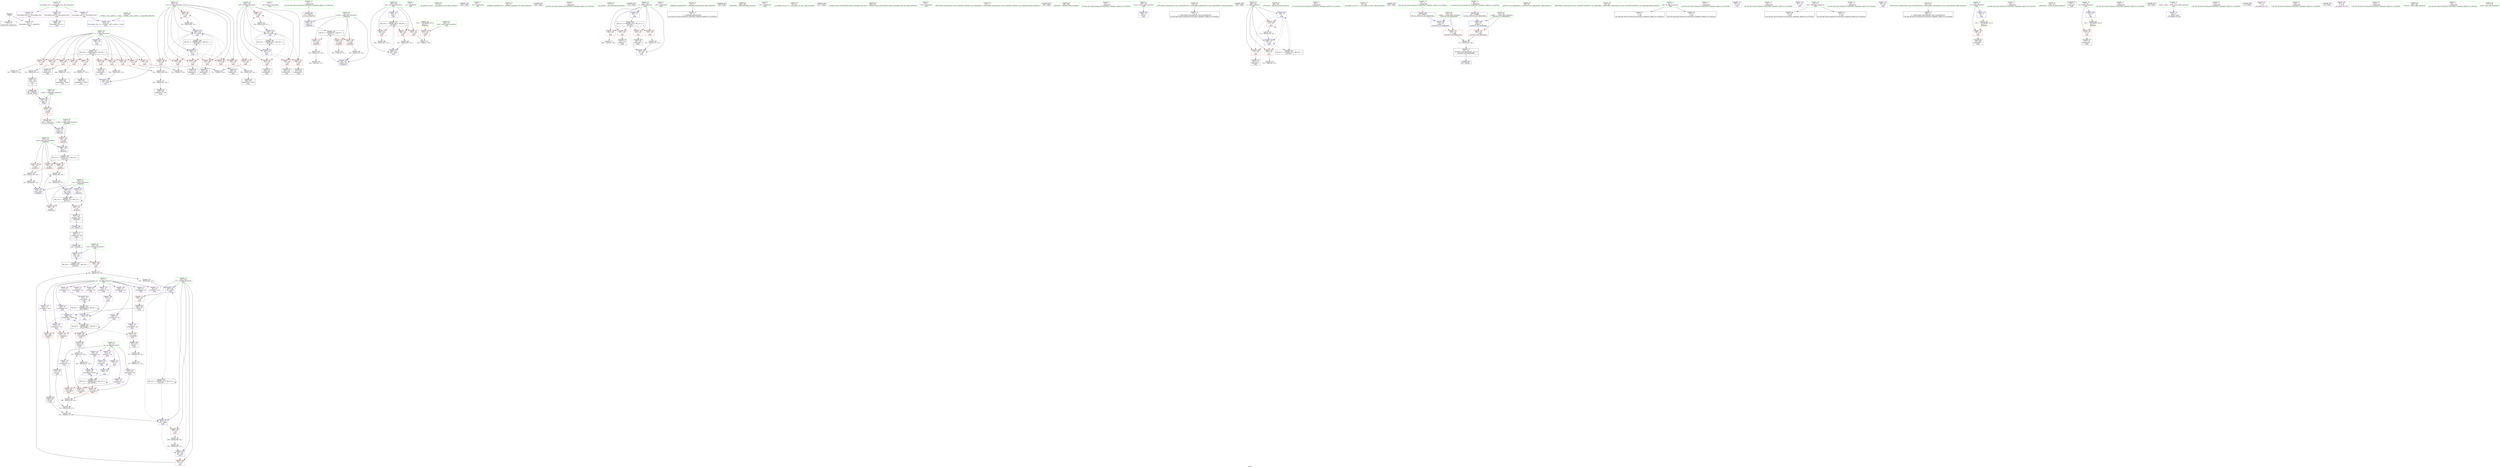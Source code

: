 digraph "SVFG" {
	label="SVFG";

	Node0x559309c1d460 [shape=record,color=grey,label="{NodeID: 0\nNullPtr}"];
	Node0x559309c1d460 -> Node0x559309c2fd50[style=solid];
	Node0x559309c1d460 -> Node0x559309c375d0[style=solid];
	Node0x559309c31900 [shape=record,color=blue,label="{NodeID: 194\n124\<--122\nb.addr\<--b\n_Z4cpowxx\n}"];
	Node0x559309c31900 -> Node0x559309c345f0[style=dashed];
	Node0x559309c2e970 [shape=record,color=purple,label="{NodeID: 111\n303\<--25\narrayidx44\<--res\nmain\n}"];
	Node0x559309c2cb80 [shape=record,color=green,label="{NodeID: 28\n28\<--30\nps\<--ps_field_insensitive\nGlob }"];
	Node0x559309c2cb80 -> Node0x559309c33860[style=solid];
	Node0x559309c2cb80 -> Node0x559309c33930[style=solid];
	Node0x559309c2cb80 -> Node0x559309c33a00[style=solid];
	Node0x559309c2cb80 -> Node0x559309c33ad0[style=solid];
	Node0x559309c2cb80 -> Node0x559309c33ba0[style=solid];
	Node0x559309c2cb80 -> Node0x559309c33c70[style=solid];
	Node0x559309c40240 [shape=record,color=grey,label="{NodeID: 305\n160 = Binary(158, 159, )\n}"];
	Node0x559309c40240 -> Node0x559309c403c0[style=solid];
	Node0x559309c39f60 [shape=record,color=blue,label="{NodeID: 222\n186\<--344\ni11\<--inc69\nmain\n}"];
	Node0x559309c39f60 -> Node0x559309c4fd60[style=dashed];
	Node0x559309c34ad0 [shape=record,color=red,label="{NodeID: 139\n159\<--128\n\<--pow\n_Z4cpowxx\n}"];
	Node0x559309c34ad0 -> Node0x559309c40240[style=solid];
	Node0x559309c2f440 [shape=record,color=green,label="{NodeID: 56\n190\<--191\nj15\<--j15_field_insensitive\nmain\n}"];
	Node0x559309c2f440 -> Node0x559309c35cb0[style=solid];
	Node0x559309c2f440 -> Node0x559309c35d80[style=solid];
	Node0x559309c2f440 -> Node0x559309c35e50[style=solid];
	Node0x559309c2f440 -> Node0x559309c35f20[style=solid];
	Node0x559309c2f440 -> Node0x559309c35ff0[style=solid];
	Node0x559309c2f440 -> Node0x559309c360c0[style=solid];
	Node0x559309c2f440 -> Node0x559309c36190[style=solid];
	Node0x559309c2f440 -> Node0x559309c39810[style=solid];
	Node0x559309c2f440 -> Node0x559309c39c20[style=solid];
	Node0x559309c36190 [shape=record,color=red,label="{NodeID: 167\n309\<--190\n\<--j15\nmain\n}"];
	Node0x559309c36190 -> Node0x559309c40840[style=solid];
	Node0x559309c30d70 [shape=record,color=black,label="{NodeID: 84\n269\<--268\nidxprom26\<--sub25\nmain\n}"];
	Node0x559309c215a0 [shape=record,color=green,label="{NodeID: 1\n7\<--1\n__dso_handle\<--dummyObj\nGlob }"];
	Node0x559309c319d0 [shape=record,color=blue,label="{NodeID: 195\n126\<--123\ne.addr\<--e\n_Z4cpowxx\n}"];
	Node0x559309c319d0 -> Node0x559309c4d560[style=dashed];
	Node0x559309c2ea40 [shape=record,color=purple,label="{NodeID: 112\n306\<--25\narrayidx46\<--res\nmain\n}"];
	Node0x559309c2ea40 -> Node0x559309c39b50[style=solid];
	Node0x559309c2cc50 [shape=record,color=green,label="{NodeID: 29\n37\<--41\nllvm.global_ctors\<--llvm.global_ctors_field_insensitive\nGlob }"];
	Node0x559309c2cc50 -> Node0x559309c33fb0[style=solid];
	Node0x559309c2cc50 -> Node0x559309c340b0[style=solid];
	Node0x559309c2cc50 -> Node0x559309c341b0[style=solid];
	Node0x5593098a1570 [shape=record,color=black,label="{NodeID: 389\n174 = PHI(121, )\n}"];
	Node0x5593098a1570 -> Node0x559309c307c0[style=solid];
	Node0x559309c403c0 [shape=record,color=grey,label="{NodeID: 306\n161 = Binary(160, 152, )\n}"];
	Node0x559309c403c0 -> Node0x559309c31de0[style=solid];
	Node0x559309c3a030 [shape=record,color=blue,label="{NodeID: 223\n198\<--21\ntest\<--\nmain\n}"];
	Node0x559309c3a030 -> Node0x559309c4f860[style=dashed];
	Node0x559309c34ba0 [shape=record,color=red,label="{NodeID: 140\n148\<--130\n\<--res\n_Z4cpowxx\n}"];
	Node0x559309c34ba0 -> Node0x559309c3e440[style=solid];
	Node0x559309c2f510 [shape=record,color=green,label="{NodeID: 57\n192\<--193\ntot\<--tot_field_insensitive\nmain\n}"];
	Node0x559309c2f510 -> Node0x559309c36260[style=solid];
	Node0x559309c2f510 -> Node0x559309c36330[style=solid];
	Node0x559309c2f510 -> Node0x559309c36400[style=solid];
	Node0x559309c2f510 -> Node0x559309c398e0[style=solid];
	Node0x559309c2f510 -> Node0x559309c399b0[style=solid];
	Node0x559309c2f510 -> Node0x559309c39a80[style=solid];
	Node0x559309c36260 [shape=record,color=red,label="{NodeID: 168\n289\<--192\n\<--tot\nmain\n}"];
	Node0x559309c36260 -> Node0x559309c3eec0[style=solid];
	Node0x559309c30e40 [shape=record,color=black,label="{NodeID: 85\n272\<--271\nidxprom28\<--\nmain\n}"];
	Node0x559309c1d720 [shape=record,color=green,label="{NodeID: 2\n12\<--1\n.str\<--dummyObj\nGlob }"];
	Node0x559309c31aa0 [shape=record,color=blue,label="{NodeID: 196\n128\<--134\npow\<--\n_Z4cpowxx\n}"];
	Node0x559309c31aa0 -> Node0x559309c4d060[style=dashed];
	Node0x559309c2eb10 [shape=record,color=purple,label="{NodeID: 113\n325\<--25\narrayidx57\<--res\nmain\n}"];
	Node0x559309c2cd20 [shape=record,color=green,label="{NodeID: 30\n42\<--43\n__cxx_global_var_init\<--__cxx_global_var_init_field_insensitive\n}"];
	Node0x559309c65760 [shape=record,color=black,label="{NodeID: 390\n380 = PHI()\n}"];
	Node0x559309c40540 [shape=record,color=grey,label="{NodeID: 307\n245 = Binary(244, 222, )\n}"];
	Node0x559309c40540 -> Node0x559309c30b00[style=solid];
	Node0x559309c3a100 [shape=record,color=blue,label="{NodeID: 224\n198\<--387\ntest\<--inc91\nmain\n}"];
	Node0x559309c3a100 -> Node0x559309c4f860[style=dashed];
	Node0x559309c34c70 [shape=record,color=red,label="{NodeID: 141\n164\<--130\n\<--res\n_Z4cpowxx\n}"];
	Node0x559309c34c70 -> Node0x559309c306f0[style=solid];
	Node0x559309c2f5e0 [shape=record,color=green,label="{NodeID: 58\n194\<--195\nj50\<--j50_field_insensitive\nmain\n}"];
	Node0x559309c2f5e0 -> Node0x559309c364d0[style=solid];
	Node0x559309c2f5e0 -> Node0x559309c365a0[style=solid];
	Node0x559309c2f5e0 -> Node0x559309c36670[style=solid];
	Node0x559309c2f5e0 -> Node0x559309c36740[style=solid];
	Node0x559309c2f5e0 -> Node0x559309c36810[style=solid];
	Node0x559309c2f5e0 -> Node0x559309c39cf0[style=solid];
	Node0x559309c2f5e0 -> Node0x559309c39e90[style=solid];
	Node0x559309c36330 [shape=record,color=red,label="{NodeID: 169\n294\<--192\n\<--tot\nmain\n}"];
	Node0x559309c36330 -> Node0x559309c40e40[style=solid];
	Node0x559309c30f10 [shape=record,color=black,label="{NodeID: 86\n275\<--274\nconv30\<--\nmain\n}"];
	Node0x559309c30f10 -> Node0x559309c3f7c0[style=solid];
	Node0x559309c1e6d0 [shape=record,color=green,label="{NodeID: 3\n18\<--1\n.str.3\<--dummyObj\nGlob }"];
	Node0x559309c31b70 [shape=record,color=blue,label="{NodeID: 197\n130\<--137\nres\<--\n_Z4cpowxx\n}"];
	Node0x559309c31b70 -> Node0x559309c4da60[style=dashed];
	Node0x559309c2ebe0 [shape=record,color=purple,label="{NodeID: 114\n328\<--25\narrayidx59\<--res\nmain\n}"];
	Node0x559309c2ebe0 -> Node0x559309c37030[style=solid];
	Node0x559309c2cdf0 [shape=record,color=green,label="{NodeID: 31\n46\<--47\n_ZNSt8ios_base4InitC1Ev\<--_ZNSt8ios_base4InitC1Ev_field_insensitive\n}"];
	Node0x559309c65830 [shape=record,color=black,label="{NodeID: 391\n384 = PHI()\n}"];
	Node0x559309c406c0 [shape=record,color=grey,label="{NodeID: 308\n156 = Binary(155, 145, )\n}"];
	Node0x559309c406c0 -> Node0x559309c31d10[style=solid];
	Node0x559309c34d40 [shape=record,color=red,label="{NodeID: 142\n173\<--170\n\<--x.addr\n_Z3invx\n|{<s0>8}}"];
	Node0x559309c34d40:s0 -> Node0x559309c662e0[style=solid,color=red];
	Node0x559309c2f6b0 [shape=record,color=green,label="{NodeID: 59\n196\<--197\nntest\<--ntest_field_insensitive\nmain\n}"];
	Node0x559309c2f6b0 -> Node0x559309c368e0[style=solid];
	Node0x559309c4f860 [shape=record,color=black,label="{NodeID: 336\nMR_38V_3 = PHI(MR_38V_4, MR_38V_2, )\npts\{199 \}\n}"];
	Node0x559309c4f860 -> Node0x559309c369b0[style=dashed];
	Node0x559309c4f860 -> Node0x559309c36a80[style=dashed];
	Node0x559309c4f860 -> Node0x559309c36b50[style=dashed];
	Node0x559309c4f860 -> Node0x559309c3a100[style=dashed];
	Node0x559309c36400 [shape=record,color=red,label="{NodeID: 170\n299\<--192\n\<--tot\nmain\n}"];
	Node0x559309c36400 -> Node0x559309c31250[style=solid];
	Node0x559309c30fe0 [shape=record,color=black,label="{NodeID: 87\n279\<--278\nidxprom33\<--sub32\nmain\n}"];
	Node0x559309c21cd0 [shape=record,color=green,label="{NodeID: 4\n21\<--1\n\<--dummyObj\nCan only get source location for instruction, argument, global var or function.}"];
	Node0x559309c31c40 [shape=record,color=blue,label="{NodeID: 198\n130\<--151\nres\<--rem1\n_Z4cpowxx\n}"];
	Node0x559309c31c40 -> Node0x559309c4da60[style=dashed];
	Node0x559309c2ecb0 [shape=record,color=purple,label="{NodeID: 115\n371\<--25\narrayidx82\<--res\nmain\n}"];
	Node0x559309c2cec0 [shape=record,color=green,label="{NodeID: 32\n52\<--53\n__cxa_atexit\<--__cxa_atexit_field_insensitive\n}"];
	Node0x559309c65900 [shape=record,color=black,label="{NodeID: 392\n347 = PHI()\n}"];
	Node0x559309c40840 [shape=record,color=grey,label="{NodeID: 309\n310 = Binary(309, 222, )\n}"];
	Node0x559309c40840 -> Node0x559309c39c20[style=solid];
	Node0x559309c34e10 [shape=record,color=red,label="{NodeID: 143\n203\<--182\n\<--i\nmain\n}"];
	Node0x559309c34e10 -> Node0x559309c41440[style=solid];
	Node0x559309c2f780 [shape=record,color=green,label="{NodeID: 60\n198\<--199\ntest\<--test_field_insensitive\nmain\n}"];
	Node0x559309c2f780 -> Node0x559309c369b0[style=solid];
	Node0x559309c2f780 -> Node0x559309c36a80[style=solid];
	Node0x559309c2f780 -> Node0x559309c36b50[style=solid];
	Node0x559309c2f780 -> Node0x559309c3a030[style=solid];
	Node0x559309c2f780 -> Node0x559309c3a100[style=solid];
	Node0x559309c4fd60 [shape=record,color=black,label="{NodeID: 337\nMR_26V_3 = PHI(MR_26V_4, MR_26V_2, )\npts\{187 \}\n}"];
	Node0x559309c4fd60 -> Node0x559309c353c0[style=dashed];
	Node0x559309c4fd60 -> Node0x559309c35490[style=dashed];
	Node0x559309c4fd60 -> Node0x559309c35560[style=dashed];
	Node0x559309c4fd60 -> Node0x559309c35630[style=dashed];
	Node0x559309c4fd60 -> Node0x559309c35700[style=dashed];
	Node0x559309c4fd60 -> Node0x559309c357d0[style=dashed];
	Node0x559309c4fd60 -> Node0x559309c358a0[style=dashed];
	Node0x559309c4fd60 -> Node0x559309c35970[style=dashed];
	Node0x559309c4fd60 -> Node0x559309c35a40[style=dashed];
	Node0x559309c4fd60 -> Node0x559309c35b10[style=dashed];
	Node0x559309c4fd60 -> Node0x559309c39f60[style=dashed];
	Node0x559309c364d0 [shape=record,color=red,label="{NodeID: 171\n315\<--194\n\<--j50\nmain\n}"];
	Node0x559309c364d0 -> Node0x559309c418c0[style=solid];
	Node0x559309c310b0 [shape=record,color=black,label="{NodeID: 88\n283\<--282\nidxprom36\<--sub35\nmain\n}"];
	Node0x559309c21d60 [shape=record,color=green,label="{NodeID: 5\n31\<--1\n.str.4\<--dummyObj\nGlob }"];
	Node0x559309c31d10 [shape=record,color=blue,label="{NodeID: 199\n126\<--156\ne.addr\<--div\n_Z4cpowxx\n}"];
	Node0x559309c31d10 -> Node0x559309c4d560[style=dashed];
	Node0x559309c33790 [shape=record,color=purple,label="{NodeID: 116\n374\<--25\narrayidx84\<--res\nmain\n}"];
	Node0x559309c33790 -> Node0x559309c37100[style=solid];
	Node0x559309c2cf90 [shape=record,color=green,label="{NodeID: 33\n51\<--57\n_ZNSt8ios_base4InitD1Ev\<--_ZNSt8ios_base4InitD1Ev_field_insensitive\n}"];
	Node0x559309c2cf90 -> Node0x559309c30320[style=solid];
	Node0x559309c659d0 [shape=record,color=black,label="{NodeID: 393\n356 = PHI()\n}"];
	Node0x559309c409c0 [shape=record,color=grey,label="{NodeID: 310\n261 = Binary(259, 260, )\n}"];
	Node0x559309c409c0 -> Node0x559309c40b40[style=solid];
	Node0x559309c34ee0 [shape=record,color=red,label="{NodeID: 144\n212\<--182\n\<--i\nmain\n}"];
	Node0x559309c34ee0 -> Node0x559309c30890[style=solid];
	Node0x559309c2f850 [shape=record,color=green,label="{NodeID: 61\n348\<--349\n_ZNSirsERi\<--_ZNSirsERi_field_insensitive\n}"];
	Node0x559309c50260 [shape=record,color=black,label="{NodeID: 338\nMR_28V_2 = PHI(MR_28V_3, MR_28V_1, )\npts\{189 \}\n}"];
	Node0x559309c50260 -> Node0x559309c39740[style=dashed];
	Node0x559309c365a0 [shape=record,color=red,label="{NodeID: 172\n319\<--194\n\<--j50\nmain\n}"];
	Node0x559309c365a0 -> Node0x559309c314c0[style=solid];
	Node0x559309c31180 [shape=record,color=black,label="{NodeID: 89\n286\<--285\nconv38\<--\nmain\n}"];
	Node0x559309c31180 -> Node0x559309c3f940[style=solid];
	Node0x559309c20b90 [shape=record,color=green,label="{NodeID: 6\n33\<--1\n.str.5\<--dummyObj\nGlob }"];
	Node0x559309c31de0 [shape=record,color=blue,label="{NodeID: 200\n128\<--161\npow\<--rem3\n_Z4cpowxx\n}"];
	Node0x559309c31de0 -> Node0x559309c4d060[style=dashed];
	Node0x559309c33860 [shape=record,color=purple,label="{NodeID: 117\n227\<--28\narrayidx7\<--ps\nmain\n}"];
	Node0x559309c33860 -> Node0x559309c32390[style=solid];
	Node0x559309c2d060 [shape=record,color=green,label="{NodeID: 34\n64\<--65\n__cxx_global_var_init.1\<--__cxx_global_var_init.1_field_insensitive\n}"];
	Node0x559309c65ad0 [shape=record,color=black,label="{NodeID: 394\n357 = PHI()\n}"];
	Node0x559309c40b40 [shape=record,color=grey,label="{NodeID: 311\n262 = Binary(261, 222, )\n}"];
	Node0x559309c40b40 -> Node0x559309c30ca0[style=solid];
	Node0x559309c34fb0 [shape=record,color=red,label="{NodeID: 145\n225\<--182\n\<--i\nmain\n}"];
	Node0x559309c34fb0 -> Node0x559309c30a30[style=solid];
	Node0x559309c2f950 [shape=record,color=green,label="{NodeID: 62\n360\<--361\n_ZStlsISt11char_traitsIcEERSt13basic_ostreamIcT_ES5_PKc\<--_ZStlsISt11char_traitsIcEERSt13basic_ostreamIcT_ES5_PKc_field_insensitive\n}"];
	Node0x559309c50f70 [shape=record,color=black,label="{NodeID: 339\nMR_30V_2 = PHI(MR_30V_4, MR_30V_1, )\npts\{191 \}\n}"];
	Node0x559309c50f70 -> Node0x559309c39810[style=dashed];
	Node0x559309c36670 [shape=record,color=red,label="{NodeID: 173\n326\<--194\n\<--j50\nmain\n}"];
	Node0x559309c36670 -> Node0x559309c31660[style=solid];
	Node0x559309c31250 [shape=record,color=black,label="{NodeID: 90\n300\<--299\nconv42\<--\nmain\n}"];
	Node0x559309c31250 -> Node0x559309c39b50[style=solid];
	Node0x559309c20c20 [shape=record,color=green,label="{NodeID: 7\n35\<--1\n.str.6\<--dummyObj\nGlob }"];
	Node0x559309c31eb0 [shape=record,color=blue,label="{NodeID: 201\n170\<--169\nx.addr\<--x\n_Z3invx\n}"];
	Node0x559309c31eb0 -> Node0x559309c34d40[style=dashed];
	Node0x559309c33930 [shape=record,color=purple,label="{NodeID: 118\n236\<--28\n\<--ps\nmain\n}"];
	Node0x559309c33930 -> Node0x559309c32600[style=solid];
	Node0x559309c2d160 [shape=record,color=green,label="{NodeID: 35\n70\<--71\n_ZNSt14basic_ifstreamIcSt11char_traitsIcEEC1EPKcSt13_Ios_Openmode\<--_ZNSt14basic_ifstreamIcSt11char_traitsIcEEC1EPKcSt13_Ios_Openmode_field_insensitive\n}"];
	Node0x559309c65ba0 [shape=record,color=black,label="{NodeID: 395\n359 = PHI()\n}"];
	Node0x559309c40cc0 [shape=record,color=grey,label="{NodeID: 312\n331 = Binary(322, 330, )\n}"];
	Node0x559309c40cc0 -> Node0x559309c40fc0[style=solid];
	Node0x559309c35080 [shape=record,color=red,label="{NodeID: 146\n230\<--182\n\<--i\nmain\n}"];
	Node0x559309c35080 -> Node0x559309c3ebc0[style=solid];
	Node0x559309c2fa50 [shape=record,color=green,label="{NodeID: 63\n365\<--366\n_ZNSolsEi\<--_ZNSolsEi_field_insensitive\n}"];
	Node0x559309c51060 [shape=record,color=black,label="{NodeID: 340\nMR_32V_2 = PHI(MR_32V_3, MR_32V_1, )\npts\{193 \}\n}"];
	Node0x559309c51060 -> Node0x559309c398e0[style=dashed];
	Node0x559309c51060 -> Node0x559309c51060[style=dashed];
	Node0x559309c36740 [shape=record,color=red,label="{NodeID: 174\n333\<--194\n\<--j50\nmain\n}"];
	Node0x559309c36740 -> Node0x559309c2de10[style=solid];
	Node0x559309c31320 [shape=record,color=black,label="{NodeID: 91\n302\<--301\nidxprom43\<--\nmain\n}"];
	Node0x559309c211e0 [shape=record,color=green,label="{NodeID: 8\n38\<--1\n\<--dummyObj\nCan only get source location for instruction, argument, global var or function.}"];
	Node0x559309c3e440 [shape=record,color=grey,label="{NodeID: 285\n150 = Binary(148, 149, )\n}"];
	Node0x559309c3e440 -> Node0x559309c3e5c0[style=solid];
	Node0x559309c31f80 [shape=record,color=blue,label="{NodeID: 202\n180\<--21\nretval\<--\nmain\n}"];
	Node0x559309c33a00 [shape=record,color=purple,label="{NodeID: 119\n257\<--28\narrayidx20\<--ps\nmain\n}"];
	Node0x559309c33a00 -> Node0x559309c36c20[style=solid];
	Node0x559309c2d260 [shape=record,color=green,label="{NodeID: 36\n74\<--80\n_ZNSt14basic_ifstreamIcSt11char_traitsIcEED1Ev\<--_ZNSt14basic_ifstreamIcSt11char_traitsIcEED1Ev_field_insensitive\n}"];
	Node0x559309c2d260 -> Node0x559309c30420[style=solid];
	Node0x559309c65cd0 [shape=record,color=black,label="{NodeID: 396\n364 = PHI()\n}"];
	Node0x559309c40e40 [shape=record,color=grey,label="{NodeID: 313\n296 = Binary(294, 295, )\n}"];
	Node0x559309c40e40 -> Node0x559309c41140[style=solid];
	Node0x559309c35150 [shape=record,color=red,label="{NodeID: 147\n209\<--184\n\<--j\nmain\n}"];
	Node0x559309c35150 -> Node0x559309c412c0[style=solid];
	Node0x559309c2fb50 [shape=record,color=green,label="{NodeID: 64\n381\<--382\n_ZNSolsEx\<--_ZNSolsEx_field_insensitive\n}"];
	Node0x559309c51560 [shape=record,color=black,label="{NodeID: 341\nMR_34V_2 = PHI(MR_34V_4, MR_34V_1, )\npts\{195 \}\n}"];
	Node0x559309c51560 -> Node0x559309c39cf0[style=dashed];
	Node0x559309c36810 [shape=record,color=red,label="{NodeID: 175\n338\<--194\n\<--j50\nmain\n}"];
	Node0x559309c36810 -> Node0x559309c3ed40[style=solid];
	Node0x559309c313f0 [shape=record,color=black,label="{NodeID: 92\n305\<--304\nidxprom45\<--\nmain\n}"];
	Node0x559309c21270 [shape=record,color=green,label="{NodeID: 9\n69\<--1\n\<--dummyObj\nCan only get source location for instruction, argument, global var or function.}"];
	Node0x559309c3e5c0 [shape=record,color=grey,label="{NodeID: 286\n151 = Binary(150, 152, )\n}"];
	Node0x559309c3e5c0 -> Node0x559309c31c40[style=solid];
	Node0x559309c32050 [shape=record,color=blue,label="{NodeID: 203\n182\<--21\ni\<--\nmain\n}"];
	Node0x559309c32050 -> Node0x559309c4bc60[style=dashed];
	Node0x559309c33ad0 [shape=record,color=purple,label="{NodeID: 120\n264\<--28\narrayidx23\<--ps\nmain\n}"];
	Node0x559309c33ad0 -> Node0x559309c36cf0[style=solid];
	Node0x559309c2d360 [shape=record,color=green,label="{NodeID: 37\n83\<--84\n__cxx_global_var_init.2\<--__cxx_global_var_init.2_field_insensitive\n}"];
	Node0x559309c65dd0 [shape=record,color=black,label="{NodeID: 397\n368 = PHI()\n}"];
	Node0x559309c40fc0 [shape=record,color=grey,label="{NodeID: 314\n332 = Binary(331, 152, )\n}"];
	Node0x559309c40fc0 -> Node0x559309c39dc0[style=solid];
	Node0x559309c35220 [shape=record,color=red,label="{NodeID: 148\n215\<--184\n\<--j\nmain\n}"];
	Node0x559309c35220 -> Node0x559309c30960[style=solid];
	Node0x559309c2fc50 [shape=record,color=green,label="{NodeID: 65\n39\<--403\n_GLOBAL__sub_I_scottwu_1_0.cpp\<--_GLOBAL__sub_I_scottwu_1_0.cpp_field_insensitive\n}"];
	Node0x559309c2fc50 -> Node0x559309c374d0[style=solid];
	Node0x559309c51a60 [shape=record,color=black,label="{NodeID: 342\nMR_40V_6 = PHI(MR_40V_7, MR_40V_5, )\npts\{270000 \}\n}"];
	Node0x559309c51a60 -> Node0x559309c36dc0[style=dashed];
	Node0x559309c51a60 -> Node0x559309c36e90[style=dashed];
	Node0x559309c51a60 -> Node0x559309c37030[style=dashed];
	Node0x559309c51a60 -> Node0x559309c37100[style=dashed];
	Node0x559309c51a60 -> Node0x559309c39b50[style=dashed];
	Node0x559309c51a60 -> Node0x559309c51a60[style=dashed];
	Node0x559309c368e0 [shape=record,color=red,label="{NodeID: 176\n353\<--196\n\<--ntest\nmain\n}"];
	Node0x559309c368e0 -> Node0x559309c41d40[style=solid];
	Node0x559309c314c0 [shape=record,color=black,label="{NodeID: 93\n320\<--319\nidxprom54\<--\nmain\n}"];
	Node0x559309c21300 [shape=record,color=green,label="{NodeID: 10\n87\<--1\n\<--dummyObj\nCan only get source location for instruction, argument, global var or function.|{<s0>5}}"];
	Node0x559309c21300:s0 -> Node0x559309c65ea0[style=solid,color=red];
	Node0x559309c3e740 [shape=record,color=grey,label="{NodeID: 287\n268 = Binary(267, 222, )\n}"];
	Node0x559309c3e740 -> Node0x559309c30d70[style=solid];
	Node0x559309c32120 [shape=record,color=blue,label="{NodeID: 204\n184\<--21\nj\<--\nmain\n}"];
	Node0x559309c32120 -> Node0x559309c35150[style=dashed];
	Node0x559309c32120 -> Node0x559309c35220[style=dashed];
	Node0x559309c32120 -> Node0x559309c352f0[style=dashed];
	Node0x559309c32120 -> Node0x559309c322c0[style=dashed];
	Node0x559309c32120 -> Node0x559309c4c160[style=dashed];
	Node0x559309c33ba0 [shape=record,color=purple,label="{NodeID: 121\n321\<--28\narrayidx55\<--ps\nmain\n}"];
	Node0x559309c33ba0 -> Node0x559309c36f60[style=solid];
	Node0x559309c2d460 [shape=record,color=green,label="{NodeID: 38\n89\<--90\n_ZStorSt13_Ios_OpenmodeS_\<--_ZStorSt13_Ios_OpenmodeS__field_insensitive\n}"];
	Node0x559309c65ea0 [shape=record,color=black,label="{NodeID: 398\n100 = PHI(87, )\n0th arg _ZStorSt13_Ios_OpenmodeS_ }"];
	Node0x559309c65ea0 -> Node0x559309c31760[style=solid];
	Node0x559309c41140 [shape=record,color=grey,label="{NodeID: 315\n297 = Binary(296, 152, )\n}"];
	Node0x559309c41140 -> Node0x559309c39a80[style=solid];
	Node0x559309c352f0 [shape=record,color=red,label="{NodeID: 149\n220\<--184\n\<--j\nmain\n}"];
	Node0x559309c352f0 -> Node0x559309c3f1c0[style=solid];
	Node0x559309c2fd50 [shape=record,color=black,label="{NodeID: 66\n2\<--3\ndummyVal\<--dummyVal\n}"];
	Node0x559309c51f60 [shape=record,color=black,label="{NodeID: 343\nMR_42V_5 = PHI(MR_42V_6, MR_42V_4, )\npts\{300000 \}\n}"];
	Node0x559309c51f60 -> Node0x559309c36c20[style=dashed];
	Node0x559309c51f60 -> Node0x559309c36cf0[style=dashed];
	Node0x559309c51f60 -> Node0x559309c36f60[style=dashed];
	Node0x559309c51f60 -> Node0x559309c39dc0[style=dashed];
	Node0x559309c51f60 -> Node0x559309c51f60[style=dashed];
	Node0x559309c369b0 [shape=record,color=red,label="{NodeID: 177\n352\<--198\n\<--test\nmain\n}"];
	Node0x559309c369b0 -> Node0x559309c41d40[style=solid];
	Node0x559309c31590 [shape=record,color=black,label="{NodeID: 94\n324\<--323\nidxprom56\<--\nmain\n}"];
	Node0x559309c213d0 [shape=record,color=green,label="{NodeID: 11\n88\<--1\n\<--dummyObj\nCan only get source location for instruction, argument, global var or function.|{<s0>5}}"];
	Node0x559309c213d0:s0 -> Node0x559309c66060[style=solid,color=red];
	Node0x559309c3e8c0 [shape=record,color=grey,label="{NodeID: 288\n266 = Binary(258, 265, )\n}"];
	Node0x559309c3e8c0 -> Node0x559309c3f7c0[style=solid];
	Node0x559309c321f0 [shape=record,color=blue,label="{NodeID: 205\n217\<--21\narrayidx5\<--\nmain\n}"];
	Node0x559309c321f0 -> Node0x559309c321f0[style=dashed];
	Node0x559309c321f0 -> Node0x559309c4c660[style=dashed];
	Node0x559309c33c70 [shape=record,color=purple,label="{NodeID: 122\n335\<--28\narrayidx64\<--ps\nmain\n}"];
	Node0x559309c33c70 -> Node0x559309c39dc0[style=solid];
	Node0x559309c2d560 [shape=record,color=green,label="{NodeID: 39\n93\<--94\n_ZNSt14basic_ofstreamIcSt11char_traitsIcEEC1EPKcSt13_Ios_Openmode\<--_ZNSt14basic_ofstreamIcSt11char_traitsIcEEC1EPKcSt13_Ios_Openmode_field_insensitive\n}"];
	Node0x559309c66060 [shape=record,color=black,label="{NodeID: 399\n101 = PHI(88, )\n1st arg _ZStorSt13_Ios_OpenmodeS_ }"];
	Node0x559309c66060 -> Node0x559309c31830[style=solid];
	Node0x559309c412c0 [shape=record,color=grey,label="{NodeID: 316\n210 = cmp(209, 205, )\n}"];
	Node0x559309c353c0 [shape=record,color=red,label="{NodeID: 150\n241\<--186\n\<--i11\nmain\n}"];
	Node0x559309c353c0 -> Node0x559309c41a40[style=solid];
	Node0x559309c2fe50 [shape=record,color=black,label="{NodeID: 67\n9\<--8\n\<--fin\nCan only get source location for instruction, argument, global var or function.}"];
	Node0x559309c36a80 [shape=record,color=red,label="{NodeID: 178\n362\<--198\n\<--test\nmain\n}"];
	Node0x559309c36a80 -> Node0x559309c3ea40[style=solid];
	Node0x559309c31660 [shape=record,color=black,label="{NodeID: 95\n327\<--326\nidxprom58\<--\nmain\n}"];
	Node0x559309c22030 [shape=record,color=green,label="{NodeID: 12\n137\<--1\n\<--dummyObj\nCan only get source location for instruction, argument, global var or function.}"];
	Node0x559309c3ea40 [shape=record,color=grey,label="{NodeID: 289\n363 = Binary(362, 222, )\n}"];
	Node0x559309c322c0 [shape=record,color=blue,label="{NodeID: 206\n184\<--221\nj\<--inc\nmain\n}"];
	Node0x559309c322c0 -> Node0x559309c35150[style=dashed];
	Node0x559309c322c0 -> Node0x559309c35220[style=dashed];
	Node0x559309c322c0 -> Node0x559309c352f0[style=dashed];
	Node0x559309c322c0 -> Node0x559309c322c0[style=dashed];
	Node0x559309c322c0 -> Node0x559309c4c160[style=dashed];
	Node0x559309c33d40 [shape=record,color=purple,label="{NodeID: 123\n358\<--31\n\<--.str.4\nmain\n}"];
	Node0x559309c2d660 [shape=record,color=green,label="{NodeID: 40\n102\<--103\n__a.addr\<--__a.addr_field_insensitive\n_ZStorSt13_Ios_OpenmodeS_\n}"];
	Node0x559309c2d660 -> Node0x559309c34450[style=solid];
	Node0x559309c2d660 -> Node0x559309c31760[style=solid];
	Node0x559309c661a0 [shape=record,color=black,label="{NodeID: 400\n169 = PHI(246, )\n0th arg _Z3invx }"];
	Node0x559309c661a0 -> Node0x559309c31eb0[style=solid];
	Node0x559309c41440 [shape=record,color=grey,label="{NodeID: 317\n204 = cmp(203, 205, )\n}"];
	Node0x559309c35490 [shape=record,color=red,label="{NodeID: 151\n244\<--186\n\<--i11\nmain\n}"];
	Node0x559309c35490 -> Node0x559309c40540[style=solid];
	Node0x559309c2ff50 [shape=record,color=black,label="{NodeID: 68\n10\<--8\n\<--fin\nCan only get source location for instruction, argument, global var or function.}"];
	Node0x559309c36b50 [shape=record,color=red,label="{NodeID: 179\n386\<--198\n\<--test\nmain\n}"];
	Node0x559309c36b50 -> Node0x559309c3fac0[style=solid];
	Node0x559309c2dd40 [shape=record,color=black,label="{NodeID: 96\n330\<--329\nconv60\<--\nmain\n}"];
	Node0x559309c2dd40 -> Node0x559309c40cc0[style=solid];
	Node0x559309c22100 [shape=record,color=green,label="{NodeID: 13\n141\<--1\n\<--dummyObj\nCan only get source location for instruction, argument, global var or function.}"];
	Node0x559309c3ebc0 [shape=record,color=grey,label="{NodeID: 290\n231 = Binary(230, 222, )\n}"];
	Node0x559309c3ebc0 -> Node0x559309c32460[style=solid];
	Node0x559309c32390 [shape=record,color=blue,label="{NodeID: 207\n227\<--141\narrayidx7\<--\nmain\n}"];
	Node0x559309c32390 -> Node0x559309c32390[style=dashed];
	Node0x559309c32390 -> Node0x559309c32600[style=dashed];
	Node0x559309c33e10 [shape=record,color=purple,label="{NodeID: 124\n367\<--33\n\<--.str.5\nmain\n}"];
	Node0x559309c2d730 [shape=record,color=green,label="{NodeID: 41\n104\<--105\n__b.addr\<--__b.addr_field_insensitive\n_ZStorSt13_Ios_OpenmodeS_\n}"];
	Node0x559309c2d730 -> Node0x559309c34520[style=solid];
	Node0x559309c2d730 -> Node0x559309c31830[style=solid];
	Node0x559309c662e0 [shape=record,color=black,label="{NodeID: 401\n122 = PHI(173, )\n0th arg _Z4cpowxx }"];
	Node0x559309c662e0 -> Node0x559309c31900[style=solid];
	Node0x559309c415c0 [shape=record,color=grey,label="{NodeID: 318\n146 = cmp(144, 137, )\n}"];
	Node0x559309c35560 [shape=record,color=red,label="{NodeID: 152\n252\<--186\n\<--i11\nmain\n}"];
	Node0x559309c35560 -> Node0x559309c41bc0[style=solid];
	Node0x559309c30050 [shape=record,color=black,label="{NodeID: 69\n15\<--14\n\<--fout\nCan only get source location for instruction, argument, global var or function.}"];
	Node0x559309c36c20 [shape=record,color=red,label="{NodeID: 180\n258\<--257\n\<--arrayidx20\nmain\n}"];
	Node0x559309c36c20 -> Node0x559309c3e8c0[style=solid];
	Node0x559309c2de10 [shape=record,color=black,label="{NodeID: 97\n334\<--333\nidxprom63\<--\nmain\n}"];
	Node0x559309c221d0 [shape=record,color=green,label="{NodeID: 14\n145\<--1\n\<--dummyObj\nCan only get source location for instruction, argument, global var or function.}"];
	Node0x559309c3ed40 [shape=record,color=grey,label="{NodeID: 291\n339 = Binary(338, 222, )\n}"];
	Node0x559309c3ed40 -> Node0x559309c39e90[style=solid];
	Node0x559309c32460 [shape=record,color=blue,label="{NodeID: 208\n182\<--231\ni\<--inc9\nmain\n}"];
	Node0x559309c32460 -> Node0x559309c4bc60[style=dashed];
	Node0x559309c33ee0 [shape=record,color=purple,label="{NodeID: 125\n383\<--35\n\<--.str.6\nmain\n}"];
	Node0x559309c2d800 [shape=record,color=green,label="{NodeID: 42\n97\<--116\n_ZNSt14basic_ofstreamIcSt11char_traitsIcEED1Ev\<--_ZNSt14basic_ofstreamIcSt11char_traitsIcEED1Ev_field_insensitive\n}"];
	Node0x559309c2d800 -> Node0x559309c30520[style=solid];
	Node0x559309c66420 [shape=record,color=black,label="{NodeID: 402\n123 = PHI(175, )\n1st arg _Z4cpowxx }"];
	Node0x559309c66420 -> Node0x559309c319d0[style=solid];
	Node0x559309c41740 [shape=record,color=grey,label="{NodeID: 319\n140 = cmp(139, 141, )\n}"];
	Node0x559309c35630 [shape=record,color=red,label="{NodeID: 153\n259\<--186\n\<--i11\nmain\n}"];
	Node0x559309c35630 -> Node0x559309c409c0[style=solid];
	Node0x559309c30150 [shape=record,color=black,label="{NodeID: 70\n16\<--14\n\<--fout\nCan only get source location for instruction, argument, global var or function.}"];
	Node0x559309c36cf0 [shape=record,color=red,label="{NodeID: 181\n265\<--264\n\<--arrayidx23\nmain\n}"];
	Node0x559309c36cf0 -> Node0x559309c3e8c0[style=solid];
	Node0x559309c2dee0 [shape=record,color=black,label="{NodeID: 98\n370\<--369\nidxprom81\<--\nmain\n}"];
	Node0x559309c222a0 [shape=record,color=green,label="{NodeID: 15\n152\<--1\n\<--dummyObj\nCan only get source location for instruction, argument, global var or function.}"];
	Node0x559309c3eec0 [shape=record,color=grey,label="{NodeID: 292\n290 = Binary(289, 291, )\n}"];
	Node0x559309c3eec0 -> Node0x559309c3fc40[style=solid];
	Node0x559309c32530 [shape=record,color=blue,label="{NodeID: 209\n234\<--222\n\<--\nmain\n}"];
	Node0x559309c32530 -> Node0x559309c51a60[style=dashed];
	Node0x559309c33fb0 [shape=record,color=purple,label="{NodeID: 126\n409\<--37\nllvm.global_ctors_0\<--llvm.global_ctors\nGlob }"];
	Node0x559309c33fb0 -> Node0x559309c373d0[style=solid];
	Node0x559309c2d900 [shape=record,color=green,label="{NodeID: 43\n119\<--120\n_Z4cpowxx\<--_Z4cpowxx_field_insensitive\n}"];
	Node0x559309c66bf0 [shape=record,color=black,label="{NodeID: 403\n86 = PHI(99, )\n}"];
	Node0x559309c418c0 [shape=record,color=grey,label="{NodeID: 320\n317 = cmp(315, 316, )\n}"];
	Node0x559309c35700 [shape=record,color=red,label="{NodeID: 154\n267\<--186\n\<--i11\nmain\n}"];
	Node0x559309c35700 -> Node0x559309c3e740[style=solid];
	Node0x559309c30250 [shape=record,color=black,label="{NodeID: 71\n179\<--21\nmain_ret\<--\nmain\n}"];
	Node0x559309c36dc0 [shape=record,color=red,label="{NodeID: 182\n274\<--273\n\<--arrayidx29\nmain\n}"];
	Node0x559309c36dc0 -> Node0x559309c30f10[style=solid];
	Node0x559309c2dfb0 [shape=record,color=black,label="{NodeID: 99\n373\<--372\nidxprom83\<--\nmain\n}"];
	Node0x559309c2c340 [shape=record,color=green,label="{NodeID: 16\n175\<--1\n\<--dummyObj\nCan only get source location for instruction, argument, global var or function.|{<s0>8}}"];
	Node0x559309c2c340:s0 -> Node0x559309c66420[style=solid,color=red];
	Node0x559309c3f040 [shape=record,color=grey,label="{NodeID: 293\n379 = Binary(377, 152, )\n}"];
	Node0x559309c32600 [shape=record,color=blue,label="{NodeID: 210\n236\<--137\n\<--\nmain\n}"];
	Node0x559309c32600 -> Node0x559309c51f60[style=dashed];
	Node0x559309c340b0 [shape=record,color=purple,label="{NodeID: 127\n410\<--37\nllvm.global_ctors_1\<--llvm.global_ctors\nGlob }"];
	Node0x559309c340b0 -> Node0x559309c374d0[style=solid];
	Node0x559309c2da00 [shape=record,color=green,label="{NodeID: 44\n124\<--125\nb.addr\<--b.addr_field_insensitive\n_Z4cpowxx\n}"];
	Node0x559309c2da00 -> Node0x559309c345f0[style=solid];
	Node0x559309c2da00 -> Node0x559309c31900[style=solid];
	Node0x559309c66e20 [shape=record,color=black,label="{NodeID: 404\n247 = PHI(168, )\n}"];
	Node0x559309c66e20 -> Node0x559309c39740[style=solid];
	Node0x559309c41a40 [shape=record,color=grey,label="{NodeID: 321\n242 = cmp(241, 205, )\n}"];
	Node0x559309c357d0 [shape=record,color=red,label="{NodeID: 155\n277\<--186\n\<--i11\nmain\n}"];
	Node0x559309c357d0 -> Node0x559309c3f640[style=solid];
	Node0x559309c30320 [shape=record,color=black,label="{NodeID: 72\n50\<--51\n\<--_ZNSt8ios_base4InitD1Ev\nCan only get source location for instruction, argument, global var or function.}"];
	Node0x559309c53f60 [shape=record,color=yellow,style=double,label="{NodeID: 349\n16V_1 = ENCHI(MR_16V_0)\npts\{22 \}\nFun[main]}"];
	Node0x559309c53f60 -> Node0x559309c342b0[style=dashed];
	Node0x559309c36e90 [shape=record,color=red,label="{NodeID: 183\n285\<--284\n\<--arrayidx37\nmain\n}"];
	Node0x559309c36e90 -> Node0x559309c31180[style=solid];
	Node0x559309c2e080 [shape=record,color=black,label="{NodeID: 100\n376\<--375\nconv85\<--\nmain\n}"];
	Node0x559309c2e080 -> Node0x559309c400c0[style=solid];
	Node0x559309c2c3d0 [shape=record,color=green,label="{NodeID: 17\n205\<--1\n\<--dummyObj\nCan only get source location for instruction, argument, global var or function.}"];
	Node0x559309c3f1c0 [shape=record,color=grey,label="{NodeID: 294\n221 = Binary(220, 222, )\n}"];
	Node0x559309c3f1c0 -> Node0x559309c322c0[style=solid];
	Node0x559309c396b0 [shape=record,color=blue,label="{NodeID: 211\n186\<--239\ni11\<--\nmain\n}"];
	Node0x559309c396b0 -> Node0x559309c4fd60[style=dashed];
	Node0x559309c341b0 [shape=record,color=purple,label="{NodeID: 128\n411\<--37\nllvm.global_ctors_2\<--llvm.global_ctors\nGlob }"];
	Node0x559309c341b0 -> Node0x559309c375d0[style=solid];
	Node0x559309c2dad0 [shape=record,color=green,label="{NodeID: 45\n126\<--127\ne.addr\<--e.addr_field_insensitive\n_Z4cpowxx\n}"];
	Node0x559309c2dad0 -> Node0x559309c346c0[style=solid];
	Node0x559309c2dad0 -> Node0x559309c34790[style=solid];
	Node0x559309c2dad0 -> Node0x559309c34860[style=solid];
	Node0x559309c2dad0 -> Node0x559309c319d0[style=solid];
	Node0x559309c2dad0 -> Node0x559309c31d10[style=solid];
	Node0x559309c66f60 [shape=record,color=black,label="{NodeID: 405\n49 = PHI()\n}"];
	Node0x559309c41bc0 [shape=record,color=grey,label="{NodeID: 322\n253 = cmp(251, 252, )\n}"];
	Node0x559309c358a0 [shape=record,color=red,label="{NodeID: 156\n301\<--186\n\<--i11\nmain\n}"];
	Node0x559309c358a0 -> Node0x559309c31320[style=solid];
	Node0x559309c30420 [shape=record,color=black,label="{NodeID: 73\n73\<--74\n\<--_ZNSt14basic_ifstreamIcSt11char_traitsIcEED1Ev\nCan only get source location for instruction, argument, global var or function.}"];
	Node0x559309c54070 [shape=record,color=yellow,style=double,label="{NodeID: 350\n18V_1 = ENCHI(MR_18V_0)\npts\{24 \}\nFun[main]}"];
	Node0x559309c54070 -> Node0x559309c34380[style=dashed];
	Node0x559309c36f60 [shape=record,color=red,label="{NodeID: 184\n322\<--321\n\<--arrayidx55\nmain\n}"];
	Node0x559309c36f60 -> Node0x559309c40cc0[style=solid];
	Node0x559309c2e150 [shape=record,color=purple,label="{NodeID: 101\n48\<--4\n\<--_ZStL8__ioinit\n__cxx_global_var_init\n}"];
	Node0x559309c2c460 [shape=record,color=green,label="{NodeID: 18\n222\<--1\n\<--dummyObj\nCan only get source location for instruction, argument, global var or function.}"];
	Node0x559309c3f340 [shape=record,color=grey,label="{NodeID: 295\n282 = Binary(281, 222, )\n}"];
	Node0x559309c3f340 -> Node0x559309c310b0[style=solid];
	Node0x559309c39740 [shape=record,color=blue,label="{NodeID: 212\n188\<--247\ncval\<--call\nmain\n}"];
	Node0x559309c39740 -> Node0x559309c35be0[style=dashed];
	Node0x559309c39740 -> Node0x559309c50260[style=dashed];
	Node0x559309c342b0 [shape=record,color=red,label="{NodeID: 129\n369\<--20\n\<--N\nmain\n}"];
	Node0x559309c342b0 -> Node0x559309c2dee0[style=solid];
	Node0x559309c2dba0 [shape=record,color=green,label="{NodeID: 46\n128\<--129\npow\<--pow_field_insensitive\n_Z4cpowxx\n}"];
	Node0x559309c2dba0 -> Node0x559309c34930[style=solid];
	Node0x559309c2dba0 -> Node0x559309c34a00[style=solid];
	Node0x559309c2dba0 -> Node0x559309c34ad0[style=solid];
	Node0x559309c2dba0 -> Node0x559309c31aa0[style=solid];
	Node0x559309c2dba0 -> Node0x559309c31de0[style=solid];
	Node0x559309c67030 [shape=record,color=black,label="{NodeID: 406\n72 = PHI()\n}"];
	Node0x559309c41d40 [shape=record,color=grey,label="{NodeID: 323\n354 = cmp(352, 353, )\n}"];
	Node0x559309c35970 [shape=record,color=red,label="{NodeID: 157\n316\<--186\n\<--i11\nmain\n}"];
	Node0x559309c35970 -> Node0x559309c418c0[style=solid];
	Node0x559309c30520 [shape=record,color=black,label="{NodeID: 74\n96\<--97\n\<--_ZNSt14basic_ofstreamIcSt11char_traitsIcEED1Ev\nCan only get source location for instruction, argument, global var or function.}"];
	Node0x559309c37030 [shape=record,color=red,label="{NodeID: 185\n329\<--328\n\<--arrayidx59\nmain\n}"];
	Node0x559309c37030 -> Node0x559309c2dd40[style=solid];
	Node0x559309c2e220 [shape=record,color=purple,label="{NodeID: 102\n67\<--12\n\<--.str\n__cxx_global_var_init.1\n}"];
	Node0x559309c2c4f0 [shape=record,color=green,label="{NodeID: 19\n239\<--1\n\<--dummyObj\nCan only get source location for instruction, argument, global var or function.}"];
	Node0x559309c3f4c0 [shape=record,color=grey,label="{NodeID: 296\n144 = Binary(143, 145, )\n}"];
	Node0x559309c3f4c0 -> Node0x559309c415c0[style=solid];
	Node0x559309c39810 [shape=record,color=blue,label="{NodeID: 213\n190\<--222\nj15\<--\nmain\n}"];
	Node0x559309c39810 -> Node0x559309c35cb0[style=dashed];
	Node0x559309c39810 -> Node0x559309c35d80[style=dashed];
	Node0x559309c39810 -> Node0x559309c35e50[style=dashed];
	Node0x559309c39810 -> Node0x559309c35f20[style=dashed];
	Node0x559309c39810 -> Node0x559309c35ff0[style=dashed];
	Node0x559309c39810 -> Node0x559309c360c0[style=dashed];
	Node0x559309c39810 -> Node0x559309c36190[style=dashed];
	Node0x559309c39810 -> Node0x559309c39c20[style=dashed];
	Node0x559309c39810 -> Node0x559309c50f70[style=dashed];
	Node0x559309c34380 [shape=record,color=red,label="{NodeID: 130\n372\<--23\n\<--K\nmain\n}"];
	Node0x559309c34380 -> Node0x559309c2dfb0[style=solid];
	Node0x559309c2dc70 [shape=record,color=green,label="{NodeID: 47\n130\<--131\nres\<--res_field_insensitive\n_Z4cpowxx\n}"];
	Node0x559309c2dc70 -> Node0x559309c34ba0[style=solid];
	Node0x559309c2dc70 -> Node0x559309c34c70[style=solid];
	Node0x559309c2dc70 -> Node0x559309c31b70[style=solid];
	Node0x559309c2dc70 -> Node0x559309c31c40[style=solid];
	Node0x559309c67100 [shape=record,color=black,label="{NodeID: 407\n95 = PHI()\n}"];
	Node0x559309c4bc60 [shape=record,color=black,label="{NodeID: 324\nMR_22V_3 = PHI(MR_22V_4, MR_22V_2, )\npts\{183 \}\n}"];
	Node0x559309c4bc60 -> Node0x559309c34e10[style=dashed];
	Node0x559309c4bc60 -> Node0x559309c34ee0[style=dashed];
	Node0x559309c4bc60 -> Node0x559309c34fb0[style=dashed];
	Node0x559309c4bc60 -> Node0x559309c35080[style=dashed];
	Node0x559309c4bc60 -> Node0x559309c32460[style=dashed];
	Node0x559309c35a40 [shape=record,color=red,label="{NodeID: 158\n323\<--186\n\<--i11\nmain\n}"];
	Node0x559309c35a40 -> Node0x559309c31590[style=solid];
	Node0x559309c30620 [shape=record,color=black,label="{NodeID: 75\n99\<--110\n_ZStorSt13_Ios_OpenmodeS__ret\<--or\n_ZStorSt13_Ios_OpenmodeS_\n|{<s0>5}}"];
	Node0x559309c30620:s0 -> Node0x559309c66bf0[style=solid,color=blue];
	Node0x559309c37100 [shape=record,color=red,label="{NodeID: 186\n375\<--374\n\<--arrayidx84\nmain\n}"];
	Node0x559309c37100 -> Node0x559309c2e080[style=solid];
	Node0x559309c2e2f0 [shape=record,color=purple,label="{NodeID: 103\n91\<--18\n\<--.str.3\n__cxx_global_var_init.2\n}"];
	Node0x559309c2c580 [shape=record,color=green,label="{NodeID: 20\n291\<--1\n\<--dummyObj\nCan only get source location for instruction, argument, global var or function.}"];
	Node0x559309c3f640 [shape=record,color=grey,label="{NodeID: 297\n278 = Binary(277, 222, )\n}"];
	Node0x559309c3f640 -> Node0x559309c30fe0[style=solid];
	Node0x559309c398e0 [shape=record,color=blue,label="{NodeID: 214\n192\<--287\ntot\<--sub39\nmain\n}"];
	Node0x559309c398e0 -> Node0x559309c36260[style=dashed];
	Node0x559309c398e0 -> Node0x559309c399b0[style=dashed];
	Node0x559309c34450 [shape=record,color=red,label="{NodeID: 131\n108\<--102\n\<--__a.addr\n_ZStorSt13_Ios_OpenmodeS_\n}"];
	Node0x559309c34450 -> Node0x559309c3fdc0[style=solid];
	Node0x559309c2ed60 [shape=record,color=green,label="{NodeID: 48\n166\<--167\n_Z3invx\<--_Z3invx_field_insensitive\n}"];
	Node0x559309c4c160 [shape=record,color=black,label="{NodeID: 325\nMR_24V_2 = PHI(MR_24V_4, MR_24V_1, )\npts\{185 \}\n}"];
	Node0x559309c4c160 -> Node0x559309c32120[style=dashed];
	Node0x559309c35b10 [shape=record,color=red,label="{NodeID: 159\n343\<--186\n\<--i11\nmain\n}"];
	Node0x559309c35b10 -> Node0x559309c3ff40[style=solid];
	Node0x559309c306f0 [shape=record,color=black,label="{NodeID: 76\n121\<--164\n_Z4cpowxx_ret\<--\n_Z4cpowxx\n|{<s0>8}}"];
	Node0x559309c306f0:s0 -> Node0x5593098a1570[style=solid,color=blue];
	Node0x559309c371d0 [shape=record,color=blue,label="{NodeID: 187\n20\<--21\nN\<--\nGlob }"];
	Node0x559309c371d0 -> Node0x559309c53f60[style=dashed];
	Node0x559309c2e3c0 [shape=record,color=purple,label="{NodeID: 104\n214\<--25\narrayidx\<--res\nmain\n}"];
	Node0x559309c2c610 [shape=record,color=green,label="{NodeID: 21\n378\<--1\n\<--dummyObj\nCan only get source location for instruction, argument, global var or function.}"];
	Node0x559309c3f7c0 [shape=record,color=grey,label="{NodeID: 298\n276 = Binary(266, 275, )\n}"];
	Node0x559309c3f7c0 -> Node0x559309c3f940[style=solid];
	Node0x559309c399b0 [shape=record,color=blue,label="{NodeID: 215\n192\<--292\ntot\<--rem\nmain\n}"];
	Node0x559309c399b0 -> Node0x559309c36330[style=dashed];
	Node0x559309c399b0 -> Node0x559309c39a80[style=dashed];
	Node0x559309c34520 [shape=record,color=red,label="{NodeID: 132\n109\<--104\n\<--__b.addr\n_ZStorSt13_Ios_OpenmodeS_\n}"];
	Node0x559309c34520 -> Node0x559309c3fdc0[style=solid];
	Node0x559309c2ee60 [shape=record,color=green,label="{NodeID: 49\n170\<--171\nx.addr\<--x.addr_field_insensitive\n_Z3invx\n}"];
	Node0x559309c2ee60 -> Node0x559309c34d40[style=solid];
	Node0x559309c2ee60 -> Node0x559309c31eb0[style=solid];
	Node0x559309c4c660 [shape=record,color=black,label="{NodeID: 326\nMR_40V_2 = PHI(MR_40V_3, MR_40V_1, )\npts\{270000 \}\n}"];
	Node0x559309c4c660 -> Node0x559309c321f0[style=dashed];
	Node0x559309c4c660 -> Node0x559309c32530[style=dashed];
	Node0x559309c4c660 -> Node0x559309c4c660[style=dashed];
	Node0x559309c35be0 [shape=record,color=red,label="{NodeID: 160\n295\<--188\n\<--cval\nmain\n}"];
	Node0x559309c35be0 -> Node0x559309c40e40[style=solid];
	Node0x559309c307c0 [shape=record,color=black,label="{NodeID: 77\n168\<--174\n_Z3invx_ret\<--call\n_Z3invx\n|{<s0>9}}"];
	Node0x559309c307c0:s0 -> Node0x559309c66e20[style=solid,color=blue];
	Node0x559309c372d0 [shape=record,color=blue,label="{NodeID: 188\n23\<--21\nK\<--\nGlob }"];
	Node0x559309c372d0 -> Node0x559309c54070[style=dashed];
	Node0x559309c2e490 [shape=record,color=purple,label="{NodeID: 105\n217\<--25\narrayidx5\<--res\nmain\n}"];
	Node0x559309c2e490 -> Node0x559309c321f0[style=solid];
	Node0x559309c2c6a0 [shape=record,color=green,label="{NodeID: 22\n4\<--6\n_ZStL8__ioinit\<--_ZStL8__ioinit_field_insensitive\nGlob }"];
	Node0x559309c2c6a0 -> Node0x559309c2e150[style=solid];
	Node0x559309c3f940 [shape=record,color=grey,label="{NodeID: 299\n287 = Binary(276, 286, )\n}"];
	Node0x559309c3f940 -> Node0x559309c398e0[style=solid];
	Node0x559309c39a80 [shape=record,color=blue,label="{NodeID: 216\n192\<--297\ntot\<--rem41\nmain\n}"];
	Node0x559309c39a80 -> Node0x559309c36400[style=dashed];
	Node0x559309c39a80 -> Node0x559309c398e0[style=dashed];
	Node0x559309c39a80 -> Node0x559309c51060[style=dashed];
	Node0x559309c345f0 [shape=record,color=red,label="{NodeID: 133\n134\<--124\n\<--b.addr\n_Z4cpowxx\n}"];
	Node0x559309c345f0 -> Node0x559309c31aa0[style=solid];
	Node0x559309c2ef30 [shape=record,color=green,label="{NodeID: 50\n177\<--178\nmain\<--main_field_insensitive\n}"];
	Node0x559309c35cb0 [shape=record,color=red,label="{NodeID: 161\n251\<--190\n\<--j15\nmain\n}"];
	Node0x559309c35cb0 -> Node0x559309c41bc0[style=solid];
	Node0x559309c30890 [shape=record,color=black,label="{NodeID: 78\n213\<--212\nidxprom\<--\nmain\n}"];
	Node0x559309c373d0 [shape=record,color=blue,label="{NodeID: 189\n409\<--38\nllvm.global_ctors_0\<--\nGlob }"];
	Node0x559309c2e560 [shape=record,color=purple,label="{NodeID: 106\n234\<--25\n\<--res\nmain\n}"];
	Node0x559309c2e560 -> Node0x559309c32530[style=solid];
	Node0x559309c2c770 [shape=record,color=green,label="{NodeID: 23\n8\<--11\nfin\<--fin_field_insensitive\nGlob }"];
	Node0x559309c2c770 -> Node0x559309c2fe50[style=solid];
	Node0x559309c2c770 -> Node0x559309c2ff50[style=solid];
	Node0x559309c3fac0 [shape=record,color=grey,label="{NodeID: 300\n387 = Binary(386, 222, )\n}"];
	Node0x559309c3fac0 -> Node0x559309c3a100[style=solid];
	Node0x559309c39b50 [shape=record,color=blue,label="{NodeID: 217\n306\<--300\narrayidx46\<--conv42\nmain\n}"];
	Node0x559309c39b50 -> Node0x559309c36dc0[style=dashed];
	Node0x559309c39b50 -> Node0x559309c36e90[style=dashed];
	Node0x559309c39b50 -> Node0x559309c37030[style=dashed];
	Node0x559309c39b50 -> Node0x559309c39b50[style=dashed];
	Node0x559309c39b50 -> Node0x559309c51a60[style=dashed];
	Node0x559309c346c0 [shape=record,color=red,label="{NodeID: 134\n139\<--126\n\<--e.addr\n_Z4cpowxx\n}"];
	Node0x559309c346c0 -> Node0x559309c41740[style=solid];
	Node0x559309c2f030 [shape=record,color=green,label="{NodeID: 51\n180\<--181\nretval\<--retval_field_insensitive\nmain\n}"];
	Node0x559309c2f030 -> Node0x559309c31f80[style=solid];
	Node0x559309c4d060 [shape=record,color=black,label="{NodeID: 328\nMR_10V_3 = PHI(MR_10V_4, MR_10V_2, )\npts\{129 \}\n}"];
	Node0x559309c4d060 -> Node0x559309c34930[style=dashed];
	Node0x559309c4d060 -> Node0x559309c34a00[style=dashed];
	Node0x559309c4d060 -> Node0x559309c34ad0[style=dashed];
	Node0x559309c4d060 -> Node0x559309c31de0[style=dashed];
	Node0x559309c35d80 [shape=record,color=red,label="{NodeID: 162\n255\<--190\n\<--j15\nmain\n}"];
	Node0x559309c35d80 -> Node0x559309c30bd0[style=solid];
	Node0x559309c30960 [shape=record,color=black,label="{NodeID: 79\n216\<--215\nidxprom4\<--\nmain\n}"];
	Node0x559309c374d0 [shape=record,color=blue,label="{NodeID: 190\n410\<--39\nllvm.global_ctors_1\<--_GLOBAL__sub_I_scottwu_1_0.cpp\nGlob }"];
	Node0x559309c2e630 [shape=record,color=purple,label="{NodeID: 107\n270\<--25\narrayidx27\<--res\nmain\n}"];
	Node0x559309c2c840 [shape=record,color=green,label="{NodeID: 24\n14\<--17\nfout\<--fout_field_insensitive\nGlob }"];
	Node0x559309c2c840 -> Node0x559309c30050[style=solid];
	Node0x559309c2c840 -> Node0x559309c30150[style=solid];
	Node0x559309c3fc40 [shape=record,color=grey,label="{NodeID: 301\n292 = Binary(290, 152, )\n}"];
	Node0x559309c3fc40 -> Node0x559309c399b0[style=solid];
	Node0x559309c39c20 [shape=record,color=blue,label="{NodeID: 218\n190\<--310\nj15\<--inc48\nmain\n}"];
	Node0x559309c39c20 -> Node0x559309c35cb0[style=dashed];
	Node0x559309c39c20 -> Node0x559309c35d80[style=dashed];
	Node0x559309c39c20 -> Node0x559309c35e50[style=dashed];
	Node0x559309c39c20 -> Node0x559309c35f20[style=dashed];
	Node0x559309c39c20 -> Node0x559309c35ff0[style=dashed];
	Node0x559309c39c20 -> Node0x559309c360c0[style=dashed];
	Node0x559309c39c20 -> Node0x559309c36190[style=dashed];
	Node0x559309c39c20 -> Node0x559309c39c20[style=dashed];
	Node0x559309c39c20 -> Node0x559309c50f70[style=dashed];
	Node0x559309c34790 [shape=record,color=red,label="{NodeID: 135\n143\<--126\n\<--e.addr\n_Z4cpowxx\n}"];
	Node0x559309c34790 -> Node0x559309c3f4c0[style=solid];
	Node0x559309c2f100 [shape=record,color=green,label="{NodeID: 52\n182\<--183\ni\<--i_field_insensitive\nmain\n}"];
	Node0x559309c2f100 -> Node0x559309c34e10[style=solid];
	Node0x559309c2f100 -> Node0x559309c34ee0[style=solid];
	Node0x559309c2f100 -> Node0x559309c34fb0[style=solid];
	Node0x559309c2f100 -> Node0x559309c35080[style=solid];
	Node0x559309c2f100 -> Node0x559309c32050[style=solid];
	Node0x559309c2f100 -> Node0x559309c32460[style=solid];
	Node0x559309c4d560 [shape=record,color=black,label="{NodeID: 329\nMR_8V_3 = PHI(MR_8V_4, MR_8V_2, )\npts\{127 \}\n}"];
	Node0x559309c4d560 -> Node0x559309c346c0[style=dashed];
	Node0x559309c4d560 -> Node0x559309c34790[style=dashed];
	Node0x559309c4d560 -> Node0x559309c34860[style=dashed];
	Node0x559309c4d560 -> Node0x559309c31d10[style=dashed];
	Node0x559309c35e50 [shape=record,color=red,label="{NodeID: 163\n260\<--190\n\<--j15\nmain\n}"];
	Node0x559309c35e50 -> Node0x559309c409c0[style=solid];
	Node0x559309c30a30 [shape=record,color=black,label="{NodeID: 80\n226\<--225\nidxprom6\<--\nmain\n}"];
	Node0x559309c375d0 [shape=record,color=blue, style = dotted,label="{NodeID: 191\n411\<--3\nllvm.global_ctors_2\<--dummyVal\nGlob }"];
	Node0x559309c2e700 [shape=record,color=purple,label="{NodeID: 108\n273\<--25\narrayidx29\<--res\nmain\n}"];
	Node0x559309c2e700 -> Node0x559309c36dc0[style=solid];
	Node0x559309c2c910 [shape=record,color=green,label="{NodeID: 25\n20\<--22\nN\<--N_field_insensitive\nGlob }"];
	Node0x559309c2c910 -> Node0x559309c342b0[style=solid];
	Node0x559309c2c910 -> Node0x559309c371d0[style=solid];
	Node0x559309c3fdc0 [shape=record,color=grey,label="{NodeID: 302\n110 = Binary(108, 109, )\n}"];
	Node0x559309c3fdc0 -> Node0x559309c30620[style=solid];
	Node0x559309c39cf0 [shape=record,color=blue,label="{NodeID: 219\n194\<--222\nj50\<--\nmain\n}"];
	Node0x559309c39cf0 -> Node0x559309c364d0[style=dashed];
	Node0x559309c39cf0 -> Node0x559309c365a0[style=dashed];
	Node0x559309c39cf0 -> Node0x559309c36670[style=dashed];
	Node0x559309c39cf0 -> Node0x559309c36740[style=dashed];
	Node0x559309c39cf0 -> Node0x559309c36810[style=dashed];
	Node0x559309c39cf0 -> Node0x559309c39e90[style=dashed];
	Node0x559309c39cf0 -> Node0x559309c51560[style=dashed];
	Node0x559309c34860 [shape=record,color=red,label="{NodeID: 136\n155\<--126\n\<--e.addr\n_Z4cpowxx\n}"];
	Node0x559309c34860 -> Node0x559309c406c0[style=solid];
	Node0x559309c2f1d0 [shape=record,color=green,label="{NodeID: 53\n184\<--185\nj\<--j_field_insensitive\nmain\n}"];
	Node0x559309c2f1d0 -> Node0x559309c35150[style=solid];
	Node0x559309c2f1d0 -> Node0x559309c35220[style=solid];
	Node0x559309c2f1d0 -> Node0x559309c352f0[style=solid];
	Node0x559309c2f1d0 -> Node0x559309c32120[style=solid];
	Node0x559309c2f1d0 -> Node0x559309c322c0[style=solid];
	Node0x559309c4da60 [shape=record,color=black,label="{NodeID: 330\nMR_12V_3 = PHI(MR_12V_5, MR_12V_2, )\npts\{131 \}\n}"];
	Node0x559309c4da60 -> Node0x559309c34ba0[style=dashed];
	Node0x559309c4da60 -> Node0x559309c34c70[style=dashed];
	Node0x559309c4da60 -> Node0x559309c31c40[style=dashed];
	Node0x559309c4da60 -> Node0x559309c4da60[style=dashed];
	Node0x559309c35f20 [shape=record,color=red,label="{NodeID: 164\n271\<--190\n\<--j15\nmain\n}"];
	Node0x559309c35f20 -> Node0x559309c30e40[style=solid];
	Node0x559309c30b00 [shape=record,color=black,label="{NodeID: 81\n246\<--245\nconv\<--sub\nmain\n|{<s0>9}}"];
	Node0x559309c30b00:s0 -> Node0x559309c661a0[style=solid,color=red];
	Node0x559309c31760 [shape=record,color=blue,label="{NodeID: 192\n102\<--100\n__a.addr\<--__a\n_ZStorSt13_Ios_OpenmodeS_\n}"];
	Node0x559309c31760 -> Node0x559309c34450[style=dashed];
	Node0x559309c2e7d0 [shape=record,color=purple,label="{NodeID: 109\n280\<--25\narrayidx34\<--res\nmain\n}"];
	Node0x559309c2c9e0 [shape=record,color=green,label="{NodeID: 26\n23\<--24\nK\<--K_field_insensitive\nGlob }"];
	Node0x559309c2c9e0 -> Node0x559309c34380[style=solid];
	Node0x559309c2c9e0 -> Node0x559309c372d0[style=solid];
	Node0x559309c3ff40 [shape=record,color=grey,label="{NodeID: 303\n344 = Binary(343, 222, )\n}"];
	Node0x559309c3ff40 -> Node0x559309c39f60[style=solid];
	Node0x559309c39dc0 [shape=record,color=blue,label="{NodeID: 220\n335\<--332\narrayidx64\<--rem62\nmain\n}"];
	Node0x559309c39dc0 -> Node0x559309c36f60[style=dashed];
	Node0x559309c39dc0 -> Node0x559309c39dc0[style=dashed];
	Node0x559309c39dc0 -> Node0x559309c51f60[style=dashed];
	Node0x559309c34930 [shape=record,color=red,label="{NodeID: 137\n149\<--128\n\<--pow\n_Z4cpowxx\n}"];
	Node0x559309c34930 -> Node0x559309c3e440[style=solid];
	Node0x559309c2f2a0 [shape=record,color=green,label="{NodeID: 54\n186\<--187\ni11\<--i11_field_insensitive\nmain\n}"];
	Node0x559309c2f2a0 -> Node0x559309c353c0[style=solid];
	Node0x559309c2f2a0 -> Node0x559309c35490[style=solid];
	Node0x559309c2f2a0 -> Node0x559309c35560[style=solid];
	Node0x559309c2f2a0 -> Node0x559309c35630[style=solid];
	Node0x559309c2f2a0 -> Node0x559309c35700[style=solid];
	Node0x559309c2f2a0 -> Node0x559309c357d0[style=solid];
	Node0x559309c2f2a0 -> Node0x559309c358a0[style=solid];
	Node0x559309c2f2a0 -> Node0x559309c35970[style=solid];
	Node0x559309c2f2a0 -> Node0x559309c35a40[style=solid];
	Node0x559309c2f2a0 -> Node0x559309c35b10[style=solid];
	Node0x559309c2f2a0 -> Node0x559309c396b0[style=solid];
	Node0x559309c2f2a0 -> Node0x559309c39f60[style=solid];
	Node0x559309c35ff0 [shape=record,color=red,label="{NodeID: 165\n281\<--190\n\<--j15\nmain\n}"];
	Node0x559309c35ff0 -> Node0x559309c3f340[style=solid];
	Node0x559309c30bd0 [shape=record,color=black,label="{NodeID: 82\n256\<--255\nidxprom19\<--\nmain\n}"];
	Node0x559309c54850 [shape=record,color=yellow,style=double,label="{NodeID: 359\n36V_1 = ENCHI(MR_36V_0)\npts\{197 \}\nFun[main]}"];
	Node0x559309c54850 -> Node0x559309c368e0[style=dashed];
	Node0x559309c31830 [shape=record,color=blue,label="{NodeID: 193\n104\<--101\n__b.addr\<--__b\n_ZStorSt13_Ios_OpenmodeS_\n}"];
	Node0x559309c31830 -> Node0x559309c34520[style=dashed];
	Node0x559309c2e8a0 [shape=record,color=purple,label="{NodeID: 110\n284\<--25\narrayidx37\<--res\nmain\n}"];
	Node0x559309c2e8a0 -> Node0x559309c36e90[style=solid];
	Node0x559309c2cab0 [shape=record,color=green,label="{NodeID: 27\n25\<--27\nres\<--res_field_insensitive\nGlob }"];
	Node0x559309c2cab0 -> Node0x559309c2e3c0[style=solid];
	Node0x559309c2cab0 -> Node0x559309c2e490[style=solid];
	Node0x559309c2cab0 -> Node0x559309c2e560[style=solid];
	Node0x559309c2cab0 -> Node0x559309c2e630[style=solid];
	Node0x559309c2cab0 -> Node0x559309c2e700[style=solid];
	Node0x559309c2cab0 -> Node0x559309c2e7d0[style=solid];
	Node0x559309c2cab0 -> Node0x559309c2e8a0[style=solid];
	Node0x559309c2cab0 -> Node0x559309c2e970[style=solid];
	Node0x559309c2cab0 -> Node0x559309c2ea40[style=solid];
	Node0x559309c2cab0 -> Node0x559309c2eb10[style=solid];
	Node0x559309c2cab0 -> Node0x559309c2ebe0[style=solid];
	Node0x559309c2cab0 -> Node0x559309c2ecb0[style=solid];
	Node0x559309c2cab0 -> Node0x559309c33790[style=solid];
	Node0x559309c400c0 [shape=record,color=grey,label="{NodeID: 304\n377 = Binary(378, 376, )\n}"];
	Node0x559309c400c0 -> Node0x559309c3f040[style=solid];
	Node0x559309c39e90 [shape=record,color=blue,label="{NodeID: 221\n194\<--339\nj50\<--inc66\nmain\n}"];
	Node0x559309c39e90 -> Node0x559309c364d0[style=dashed];
	Node0x559309c39e90 -> Node0x559309c365a0[style=dashed];
	Node0x559309c39e90 -> Node0x559309c36670[style=dashed];
	Node0x559309c39e90 -> Node0x559309c36740[style=dashed];
	Node0x559309c39e90 -> Node0x559309c36810[style=dashed];
	Node0x559309c39e90 -> Node0x559309c39e90[style=dashed];
	Node0x559309c39e90 -> Node0x559309c51560[style=dashed];
	Node0x559309c34a00 [shape=record,color=red,label="{NodeID: 138\n158\<--128\n\<--pow\n_Z4cpowxx\n}"];
	Node0x559309c34a00 -> Node0x559309c40240[style=solid];
	Node0x559309c2f370 [shape=record,color=green,label="{NodeID: 55\n188\<--189\ncval\<--cval_field_insensitive\nmain\n}"];
	Node0x559309c2f370 -> Node0x559309c35be0[style=solid];
	Node0x559309c2f370 -> Node0x559309c39740[style=solid];
	Node0x559309c360c0 [shape=record,color=red,label="{NodeID: 166\n304\<--190\n\<--j15\nmain\n}"];
	Node0x559309c360c0 -> Node0x559309c313f0[style=solid];
	Node0x559309c30ca0 [shape=record,color=black,label="{NodeID: 83\n263\<--262\nidxprom22\<--add\nmain\n}"];
}
